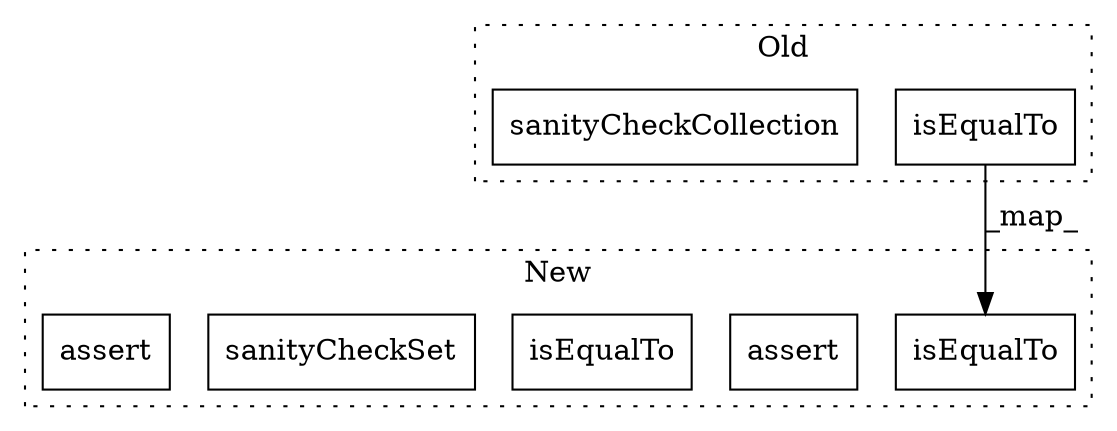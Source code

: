 digraph G {
subgraph cluster0 {
1 [label="isEqualTo" a="32" s="9878,9984" l="27,1" shape="box"];
5 [label="sanityCheckCollection" a="32" s="9320,9369" l="22,1" shape="box"];
label = "Old";
style="dotted";
}
subgraph cluster1 {
2 [label="isEqualTo" a="32" s="9863,9900" l="10,1" shape="box"];
3 [label="assert" a="32" s="10838,10895" l="11,1" shape="box"];
4 [label="isEqualTo" a="32" s="9698,9735" l="10,1" shape="box"];
6 [label="sanityCheckSet" a="32" s="10142,10197" l="15,1" shape="box"];
7 [label="assert" a="32" s="13112,13162" l="11,1" shape="box"];
label = "New";
style="dotted";
}
1 -> 2 [label="_map_"];
}